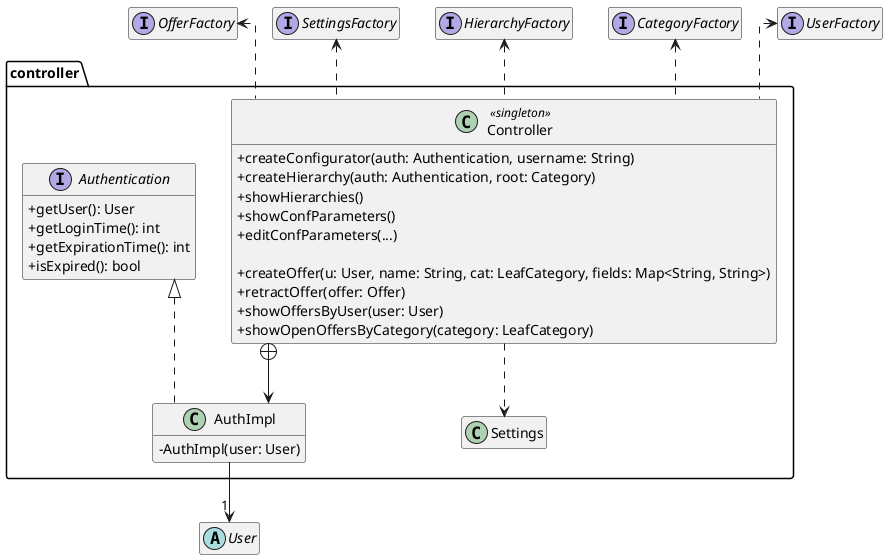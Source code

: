 @startuml

skinparam ClassAttributeIconSize 0
'skinparam groupInheritance 2
skinparam linetype ortho
hide empty members

package controller #FFFFFF {

    class Controller <<singleton>> {
        + createConfigurator(auth: Authentication, username: String)
        + createHierarchy(auth: Authentication, root: Category)
        + showHierarchies()
        + showConfParameters()
        + editConfParameters(...)

        + createOffer(u: User, name: String, cat: LeafCategory, fields: Map<String, String>)
        + retractOffer(offer: Offer)
        + showOffersByUser(user: User)
        + showOpenOffersByCategory(category: LeafCategory)
    }

    class AuthImpl implements Authentication {
        - AuthImpl(user: User)
    }

    interface Authentication {
        + getUser(): User
        + getLoginTime(): int
        + getExpirationTime(): int
        + isExpired(): bool
    }

    class Settings {}
}

abstract class User

interface UserFactory
interface CategoryFactory
interface HierarchyFactory
interface SettingsFactory
interface OfferFactory

AuthImpl --> "1" User
Controller +-down-> AuthImpl

Controller ..> Settings

Controller .up.> UserFactory
Controller .up.> CategoryFactory
Controller .up.> HierarchyFactory
Controller .up.> SettingsFactory
Controller .up.> OfferFactory

@enduml